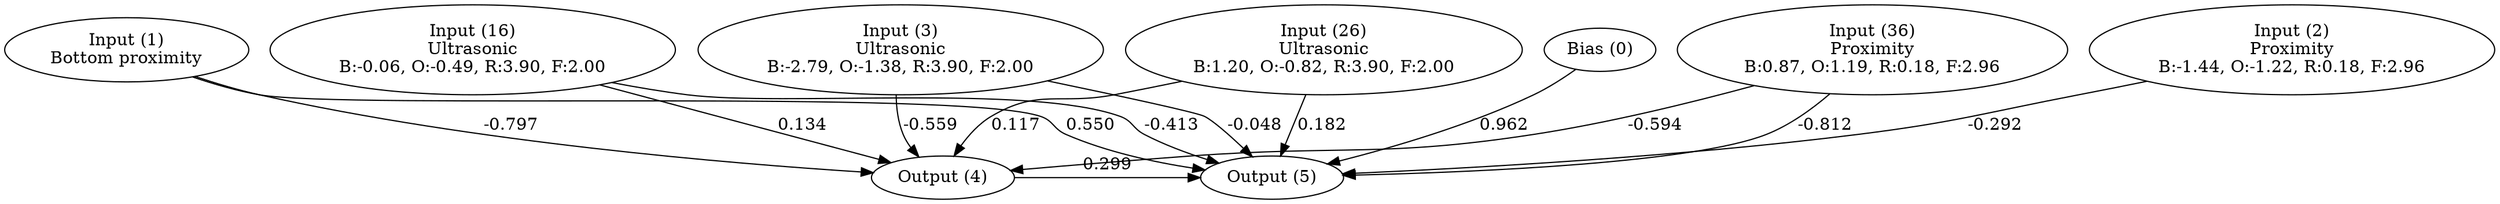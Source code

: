 digraph G {
  0 [ label="Bias (0)" ];
  1 [ label="Input (1)\nBottom proximity" ];
  2 [ label="Input (2)\nProximity\nB:-1.44, O:-1.22, R:0.18, F:2.96" ];
  3 [ label="Input (3)\nUltrasonic\nB:-2.79, O:-1.38, R:3.90, F:2.00" ];
  16 [ label="Input (16)\nUltrasonic\nB:-0.06, O:-0.49, R:3.90, F:2.00" ];
  26 [ label="Input (26)\nUltrasonic\nB:1.20, O:-0.82, R:3.90, F:2.00" ];
  36 [ label="Input (36)\nProximity\nB:0.87, O:1.19, R:0.18, F:2.96" ];
  4 [ label="Output (4)" ];
  5 [ label="Output (5)" ];
  { rank=same 0 1 2 3 16 26 36 }
  { rank=same 4 5 }
  0 -> 5 [ label="0.962" ];
  1 -> 5 [ label="0.550" ];
  1 -> 4 [ label="-0.797" ];
  2 -> 5 [ label="-0.292" ];
  3 -> 4 [ label="-0.559" ];
  3 -> 5 [ label="-0.048" ];
  4 -> 5 [ label="0.299" ];
  16 -> 4 [ label="0.134" ];
  16 -> 5 [ label="-0.413" ];
  26 -> 4 [ label="0.117" ];
  26 -> 5 [ label="0.182" ];
  36 -> 4 [ label="-0.594" ];
  36 -> 5 [ label="-0.812" ];
}
